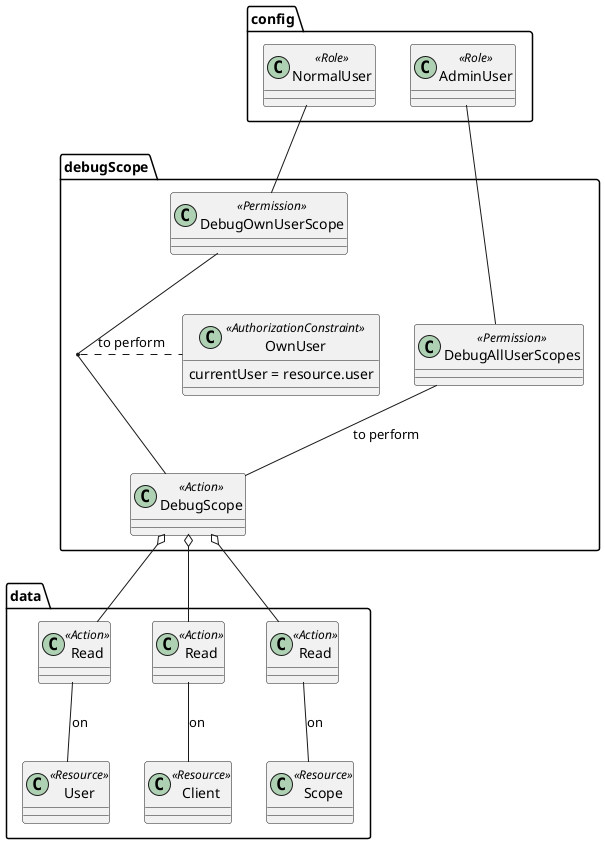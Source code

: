 @startuml

package config {
    class NormalUser <<Role>>
    class AdminUser <<Role>>
}

package data {
    class Scope <<Resource>>
    class User <<Resource>>
    class Client <<Resource>>

    class "Read" as ReadUser <<Action>>
    class "Read" as ReadClient <<Action>>
    class "Read" as ReadScope <<Action>>

    ReadUser -- data.User: on
    ReadClient -- data.Client: on
    ReadScope -- data.Scope: on
}

package debugScope {
    class DebugScope <<Action>>

    class DebugOwnUserScope <<Permission>>
    class OwnUser <<AuthorizationConstraint>> {
        currentUser = resource.user
    }
    class DebugAllUserScopes <<Permission>>

    DebugScope o-- ReadUser
    DebugScope o-- ReadClient
    DebugScope o-- ReadScope

    DebugAllUserScopes -- DebugScope: to perform
    (DebugOwnUserScope, DebugScope) .. OwnUser: to perform

    NormalUser -- DebugOwnUserScope
    AdminUser -- DebugAllUserScopes
}

@enduml